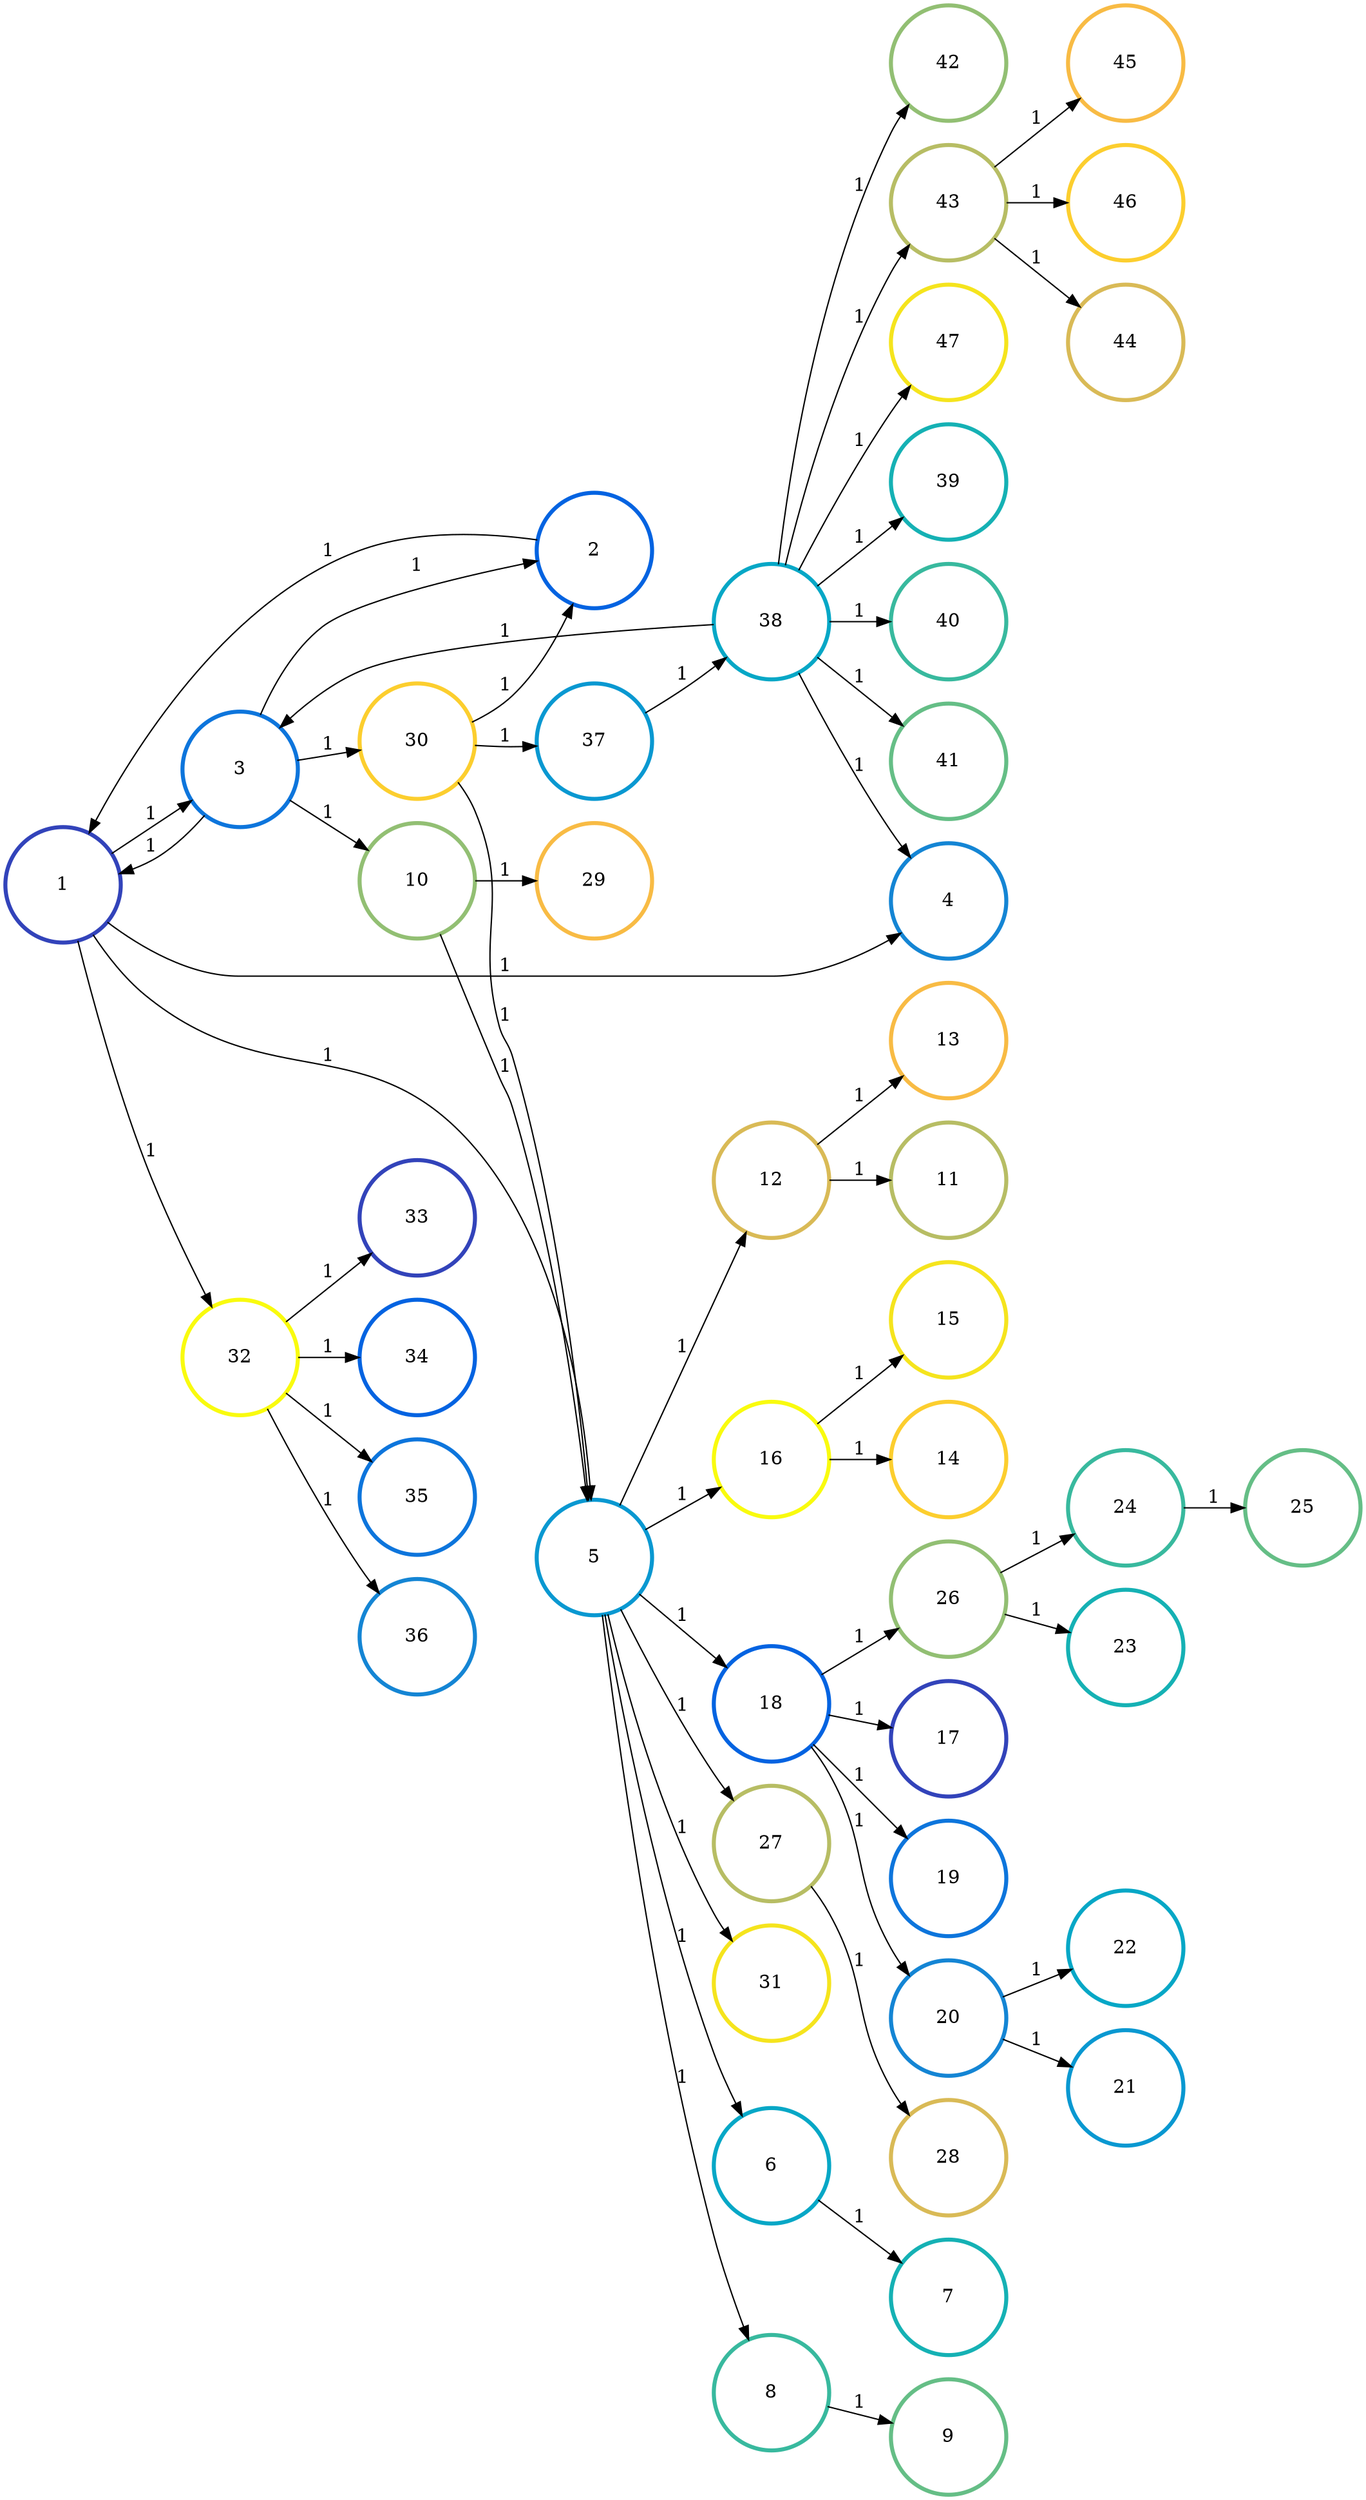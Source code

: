 digraph N {
	overlap="false"
	rankdir="LR"
	0 [label="1",width=1.2,height=1.2,style="",penwidth=3,color="#3243BA"]
	1 [label="2",width=1.2,height=1.2,style="",penwidth=3,color="#0363E1"]
	2 [label="3",width=1.2,height=1.2,style="",penwidth=3,color="#0D75DC"]
	3 [label="4",width=1.2,height=1.2,style="",penwidth=3,color="#1485D4"]
	4 [label="5",width=1.2,height=1.2,style="",penwidth=3,color="#0998D1"]
	5 [label="6",width=1.2,height=1.2,style="",penwidth=3,color="#06A7C6"]
	6 [label="7",width=1.2,height=1.2,style="",penwidth=3,color="#15B1B4"]
	7 [label="8",width=1.2,height=1.2,style="",penwidth=3,color="#38B99E"]
	8 [label="9",width=1.2,height=1.2,style="",penwidth=3,color="#65BE86"]
	9 [label="10",width=1.2,height=1.2,style="",penwidth=3,color="#92BF73"]
	10 [label="11",width=1.2,height=1.2,style="",penwidth=3,color="#B7BD64"]
	11 [label="12",width=1.2,height=1.2,style="",penwidth=3,color="#D9BA56"]
	12 [label="13",width=1.2,height=1.2,style="",penwidth=3,color="#F8BB44"]
	13 [label="14",width=1.2,height=1.2,style="",penwidth=3,color="#FCCE2E"]
	14 [label="15",width=1.2,height=1.2,style="",penwidth=3,color="#F5E41D"]
	15 [label="16",width=1.2,height=1.2,style="",penwidth=3,color="#F9FB0E"]
	16 [label="17",width=1.2,height=1.2,style="",penwidth=3,color="#3243BA"]
	17 [label="18",width=1.2,height=1.2,style="",penwidth=3,color="#0363E1"]
	18 [label="19",width=1.2,height=1.2,style="",penwidth=3,color="#0D75DC"]
	19 [label="20",width=1.2,height=1.2,style="",penwidth=3,color="#1485D4"]
	20 [label="21",width=1.2,height=1.2,style="",penwidth=3,color="#0998D1"]
	21 [label="22",width=1.2,height=1.2,style="",penwidth=3,color="#06A7C6"]
	22 [label="23",width=1.2,height=1.2,style="",penwidth=3,color="#15B1B4"]
	23 [label="24",width=1.2,height=1.2,style="",penwidth=3,color="#38B99E"]
	24 [label="25",width=1.2,height=1.2,style="",penwidth=3,color="#65BE86"]
	25 [label="26",width=1.2,height=1.2,style="",penwidth=3,color="#92BF73"]
	26 [label="27",width=1.2,height=1.2,style="",penwidth=3,color="#B7BD64"]
	27 [label="28",width=1.2,height=1.2,style="",penwidth=3,color="#D9BA56"]
	28 [label="29",width=1.2,height=1.2,style="",penwidth=3,color="#F8BB44"]
	29 [label="30",width=1.2,height=1.2,style="",penwidth=3,color="#FCCE2E"]
	30 [label="31",width=1.2,height=1.2,style="",penwidth=3,color="#F5E41D"]
	31 [label="32",width=1.2,height=1.2,style="",penwidth=3,color="#F9FB0E"]
	32 [label="33",width=1.2,height=1.2,style="",penwidth=3,color="#3243BA"]
	33 [label="34",width=1.2,height=1.2,style="",penwidth=3,color="#0363E1"]
	34 [label="35",width=1.2,height=1.2,style="",penwidth=3,color="#0D75DC"]
	35 [label="36",width=1.2,height=1.2,style="",penwidth=3,color="#1485D4"]
	36 [label="37",width=1.2,height=1.2,style="",penwidth=3,color="#0998D1"]
	37 [label="38",width=1.2,height=1.2,style="",penwidth=3,color="#06A7C6"]
	38 [label="39",width=1.2,height=1.2,style="",penwidth=3,color="#15B1B4"]
	39 [label="40",width=1.2,height=1.2,style="",penwidth=3,color="#38B99E"]
	40 [label="41",width=1.2,height=1.2,style="",penwidth=3,color="#65BE86"]
	41 [label="42",width=1.2,height=1.2,style="",penwidth=3,color="#92BF73"]
	42 [label="43",width=1.2,height=1.2,style="",penwidth=3,color="#B7BD64"]
	43 [label="44",width=1.2,height=1.2,style="",penwidth=3,color="#D9BA56"]
	44 [label="45",width=1.2,height=1.2,style="",penwidth=3,color="#F8BB44"]
	45 [label="46",width=1.2,height=1.2,style="",penwidth=3,color="#FCCE2E"]
	46 [label="47",width=1.2,height=1.2,style="",penwidth=3,color="#F5E41D"]
	0 -> 2 [penwidth=1,color=black,label="1"]
	0 -> 3 [penwidth=1,color=black,label="1"]
	0 -> 4 [penwidth=1,color=black,label="1"]
	0 -> 31 [penwidth=1,color=black,label="1"]
	1 -> 0 [penwidth=1,color=black,label="1"]
	2 -> 0 [penwidth=1,color=black,label="1"]
	2 -> 1 [penwidth=1,color=black,label="1"]
	2 -> 9 [penwidth=1,color=black,label="1"]
	2 -> 29 [penwidth=1,color=black,label="1"]
	4 -> 5 [penwidth=1,color=black,label="1"]
	4 -> 7 [penwidth=1,color=black,label="1"]
	4 -> 11 [penwidth=1,color=black,label="1"]
	4 -> 15 [penwidth=1,color=black,label="1"]
	4 -> 17 [penwidth=1,color=black,label="1"]
	4 -> 26 [penwidth=1,color=black,label="1"]
	4 -> 30 [penwidth=1,color=black,label="1"]
	5 -> 6 [penwidth=1,color=black,label="1"]
	7 -> 8 [penwidth=1,color=black,label="1"]
	9 -> 4 [penwidth=1,color=black,label="1"]
	9 -> 28 [penwidth=1,color=black,label="1"]
	11 -> 10 [penwidth=1,color=black,label="1"]
	11 -> 12 [penwidth=1,color=black,label="1"]
	15 -> 13 [penwidth=1,color=black,label="1"]
	15 -> 14 [penwidth=1,color=black,label="1"]
	17 -> 16 [penwidth=1,color=black,label="1"]
	17 -> 18 [penwidth=1,color=black,label="1"]
	17 -> 19 [penwidth=1,color=black,label="1"]
	17 -> 25 [penwidth=1,color=black,label="1"]
	19 -> 20 [penwidth=1,color=black,label="1"]
	19 -> 21 [penwidth=1,color=black,label="1"]
	23 -> 24 [penwidth=1,color=black,label="1"]
	25 -> 22 [penwidth=1,color=black,label="1"]
	25 -> 23 [penwidth=1,color=black,label="1"]
	26 -> 27 [penwidth=1,color=black,label="1"]
	29 -> 1 [penwidth=1,color=black,label="1"]
	29 -> 4 [penwidth=1,color=black,label="1"]
	29 -> 36 [penwidth=1,color=black,label="1"]
	31 -> 32 [penwidth=1,color=black,label="1"]
	31 -> 33 [penwidth=1,color=black,label="1"]
	31 -> 34 [penwidth=1,color=black,label="1"]
	31 -> 35 [penwidth=1,color=black,label="1"]
	36 -> 37 [penwidth=1,color=black,label="1"]
	37 -> 2 [penwidth=1,color=black,label="1"]
	37 -> 3 [penwidth=1,color=black,label="1"]
	37 -> 38 [penwidth=1,color=black,label="1"]
	37 -> 39 [penwidth=1,color=black,label="1"]
	37 -> 40 [penwidth=1,color=black,label="1"]
	37 -> 41 [penwidth=1,color=black,label="1"]
	37 -> 42 [penwidth=1,color=black,label="1"]
	37 -> 46 [penwidth=1,color=black,label="1"]
	42 -> 43 [penwidth=1,color=black,label="1"]
	42 -> 44 [penwidth=1,color=black,label="1"]
	42 -> 45 [penwidth=1,color=black,label="1"]
}
